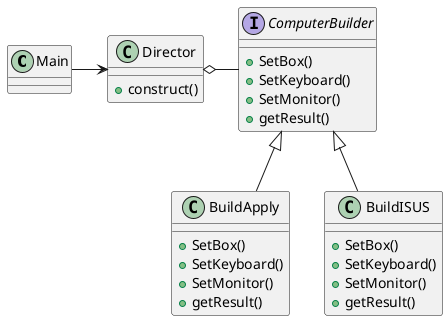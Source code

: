@startuml
class Main{
}

class Director{
    +construct()
}

interface ComputerBuilder{
    +SetBox()
    +SetKeyboard()
    +SetMonitor()
    +getResult()
}

class BuildApply {
    +SetBox()
    +SetKeyboard()
    +SetMonitor()
    +getResult()
}

class BuildISUS {
    +SetBox()
    +SetKeyboard()
    +SetMonitor()
    +getResult()
}

Main -right-> Director
Director o-right- ComputerBuilder
ComputerBuilder <|-down- BuildApply
ComputerBuilder <|-down- BuildISUS
@enduml
